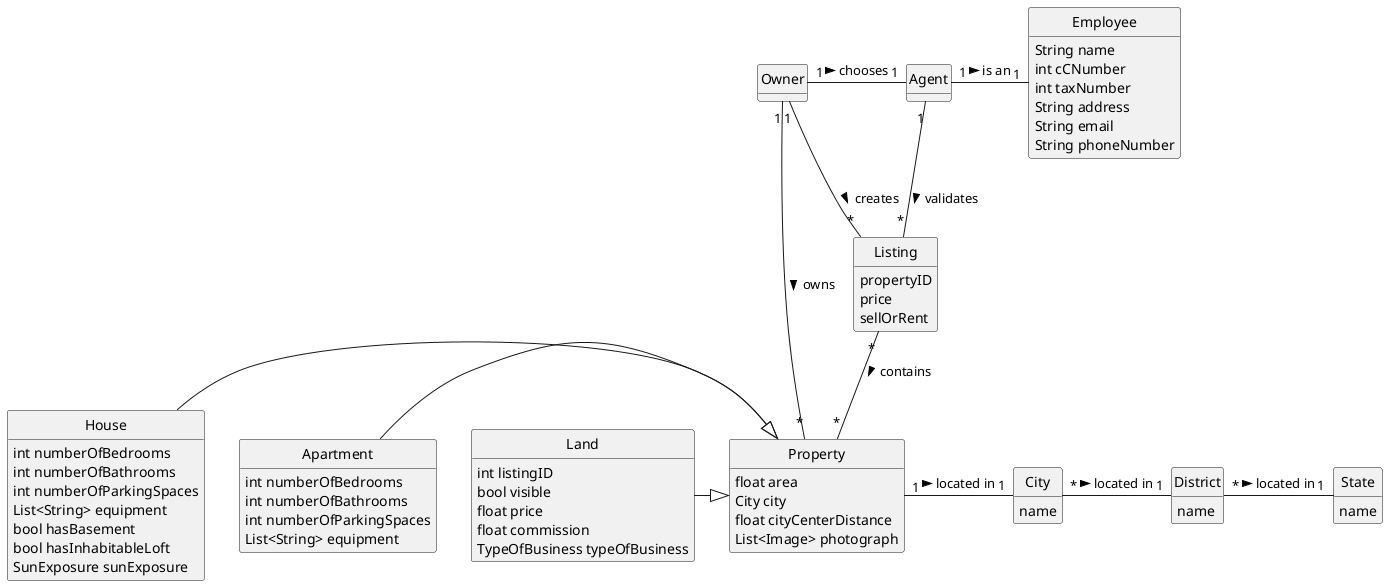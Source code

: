 @startuml
skinparam monochrome true
skinparam packageStyle rectangle
skinparam shadowing false

'left to right direction

skinparam classAttributeIconSize 0

hide circle
hide methods

'title Domain Model

'class Platform {
'  -description
'}

class Owner {
}
class Agent{

}
class Employee{
    String name
    int cCNumber
    int taxNumber
    String address
    String email
    String phoneNumber
}
class Listing{
    propertyID
    price
    sellOrRent

}
class Property {
    float area
    City city
    float cityCenterDistance
    List<Image> photograph
}
class House {
     int numberOfBedrooms
     int numberOfBathrooms
     int numberOfParkingSpaces
     List<String> equipment
     bool hasBasement
     bool hasInhabitableLoft
     SunExposure sunExposure
}

class Apartment {
     int numberOfBedrooms
     int numberOfBathrooms
     int numberOfParkingSpaces
     List<String> equipment
}
class Land {
    int listingID
    bool visible
    float price
    float commission
    TypeOfBusiness typeOfBusiness
}

class City{
    name
}
class District{
    name
}
class State{
    name
}



Listing "*" -- "*" Property: contains >
Owner "1" -- "*" Listing: creates >
Owner "1" -- "*" Property: owns >
House -|> Property
Apartment -|> Property
Land -|> Property
Property "1" - "1" City: located in >
City "*" - "1" District: located in >
District "*" - "1" State: located in >
Owner "1" - "1" Agent: chooses >
Agent "1" - "1" Employee: is an >
Agent "1" - "*" Listing: validates >





@enduml